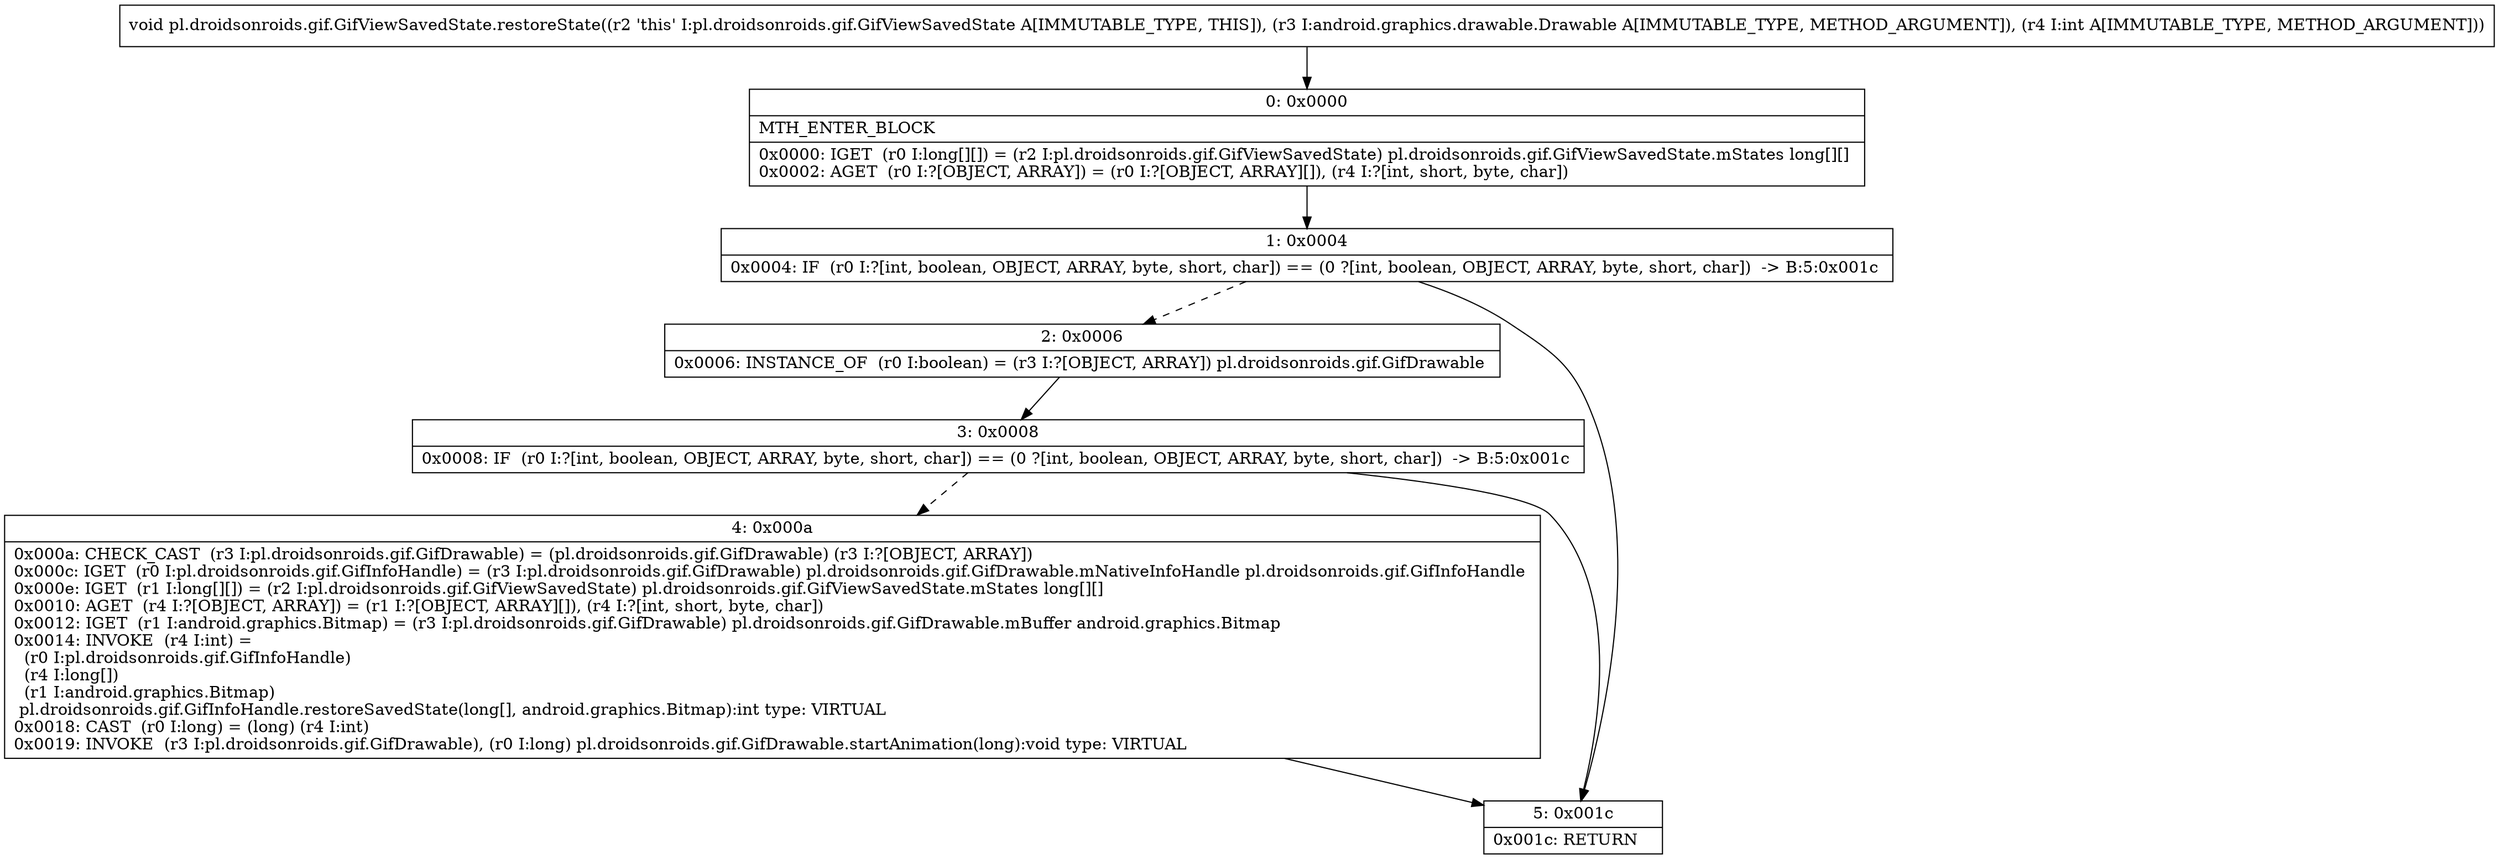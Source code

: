 digraph "CFG forpl.droidsonroids.gif.GifViewSavedState.restoreState(Landroid\/graphics\/drawable\/Drawable;I)V" {
Node_0 [shape=record,label="{0\:\ 0x0000|MTH_ENTER_BLOCK\l|0x0000: IGET  (r0 I:long[][]) = (r2 I:pl.droidsonroids.gif.GifViewSavedState) pl.droidsonroids.gif.GifViewSavedState.mStates long[][] \l0x0002: AGET  (r0 I:?[OBJECT, ARRAY]) = (r0 I:?[OBJECT, ARRAY][]), (r4 I:?[int, short, byte, char]) \l}"];
Node_1 [shape=record,label="{1\:\ 0x0004|0x0004: IF  (r0 I:?[int, boolean, OBJECT, ARRAY, byte, short, char]) == (0 ?[int, boolean, OBJECT, ARRAY, byte, short, char])  \-\> B:5:0x001c \l}"];
Node_2 [shape=record,label="{2\:\ 0x0006|0x0006: INSTANCE_OF  (r0 I:boolean) = (r3 I:?[OBJECT, ARRAY]) pl.droidsonroids.gif.GifDrawable \l}"];
Node_3 [shape=record,label="{3\:\ 0x0008|0x0008: IF  (r0 I:?[int, boolean, OBJECT, ARRAY, byte, short, char]) == (0 ?[int, boolean, OBJECT, ARRAY, byte, short, char])  \-\> B:5:0x001c \l}"];
Node_4 [shape=record,label="{4\:\ 0x000a|0x000a: CHECK_CAST  (r3 I:pl.droidsonroids.gif.GifDrawable) = (pl.droidsonroids.gif.GifDrawable) (r3 I:?[OBJECT, ARRAY]) \l0x000c: IGET  (r0 I:pl.droidsonroids.gif.GifInfoHandle) = (r3 I:pl.droidsonroids.gif.GifDrawable) pl.droidsonroids.gif.GifDrawable.mNativeInfoHandle pl.droidsonroids.gif.GifInfoHandle \l0x000e: IGET  (r1 I:long[][]) = (r2 I:pl.droidsonroids.gif.GifViewSavedState) pl.droidsonroids.gif.GifViewSavedState.mStates long[][] \l0x0010: AGET  (r4 I:?[OBJECT, ARRAY]) = (r1 I:?[OBJECT, ARRAY][]), (r4 I:?[int, short, byte, char]) \l0x0012: IGET  (r1 I:android.graphics.Bitmap) = (r3 I:pl.droidsonroids.gif.GifDrawable) pl.droidsonroids.gif.GifDrawable.mBuffer android.graphics.Bitmap \l0x0014: INVOKE  (r4 I:int) = \l  (r0 I:pl.droidsonroids.gif.GifInfoHandle)\l  (r4 I:long[])\l  (r1 I:android.graphics.Bitmap)\l pl.droidsonroids.gif.GifInfoHandle.restoreSavedState(long[], android.graphics.Bitmap):int type: VIRTUAL \l0x0018: CAST  (r0 I:long) = (long) (r4 I:int) \l0x0019: INVOKE  (r3 I:pl.droidsonroids.gif.GifDrawable), (r0 I:long) pl.droidsonroids.gif.GifDrawable.startAnimation(long):void type: VIRTUAL \l}"];
Node_5 [shape=record,label="{5\:\ 0x001c|0x001c: RETURN   \l}"];
MethodNode[shape=record,label="{void pl.droidsonroids.gif.GifViewSavedState.restoreState((r2 'this' I:pl.droidsonroids.gif.GifViewSavedState A[IMMUTABLE_TYPE, THIS]), (r3 I:android.graphics.drawable.Drawable A[IMMUTABLE_TYPE, METHOD_ARGUMENT]), (r4 I:int A[IMMUTABLE_TYPE, METHOD_ARGUMENT])) }"];
MethodNode -> Node_0;
Node_0 -> Node_1;
Node_1 -> Node_2[style=dashed];
Node_1 -> Node_5;
Node_2 -> Node_3;
Node_3 -> Node_4[style=dashed];
Node_3 -> Node_5;
Node_4 -> Node_5;
}


